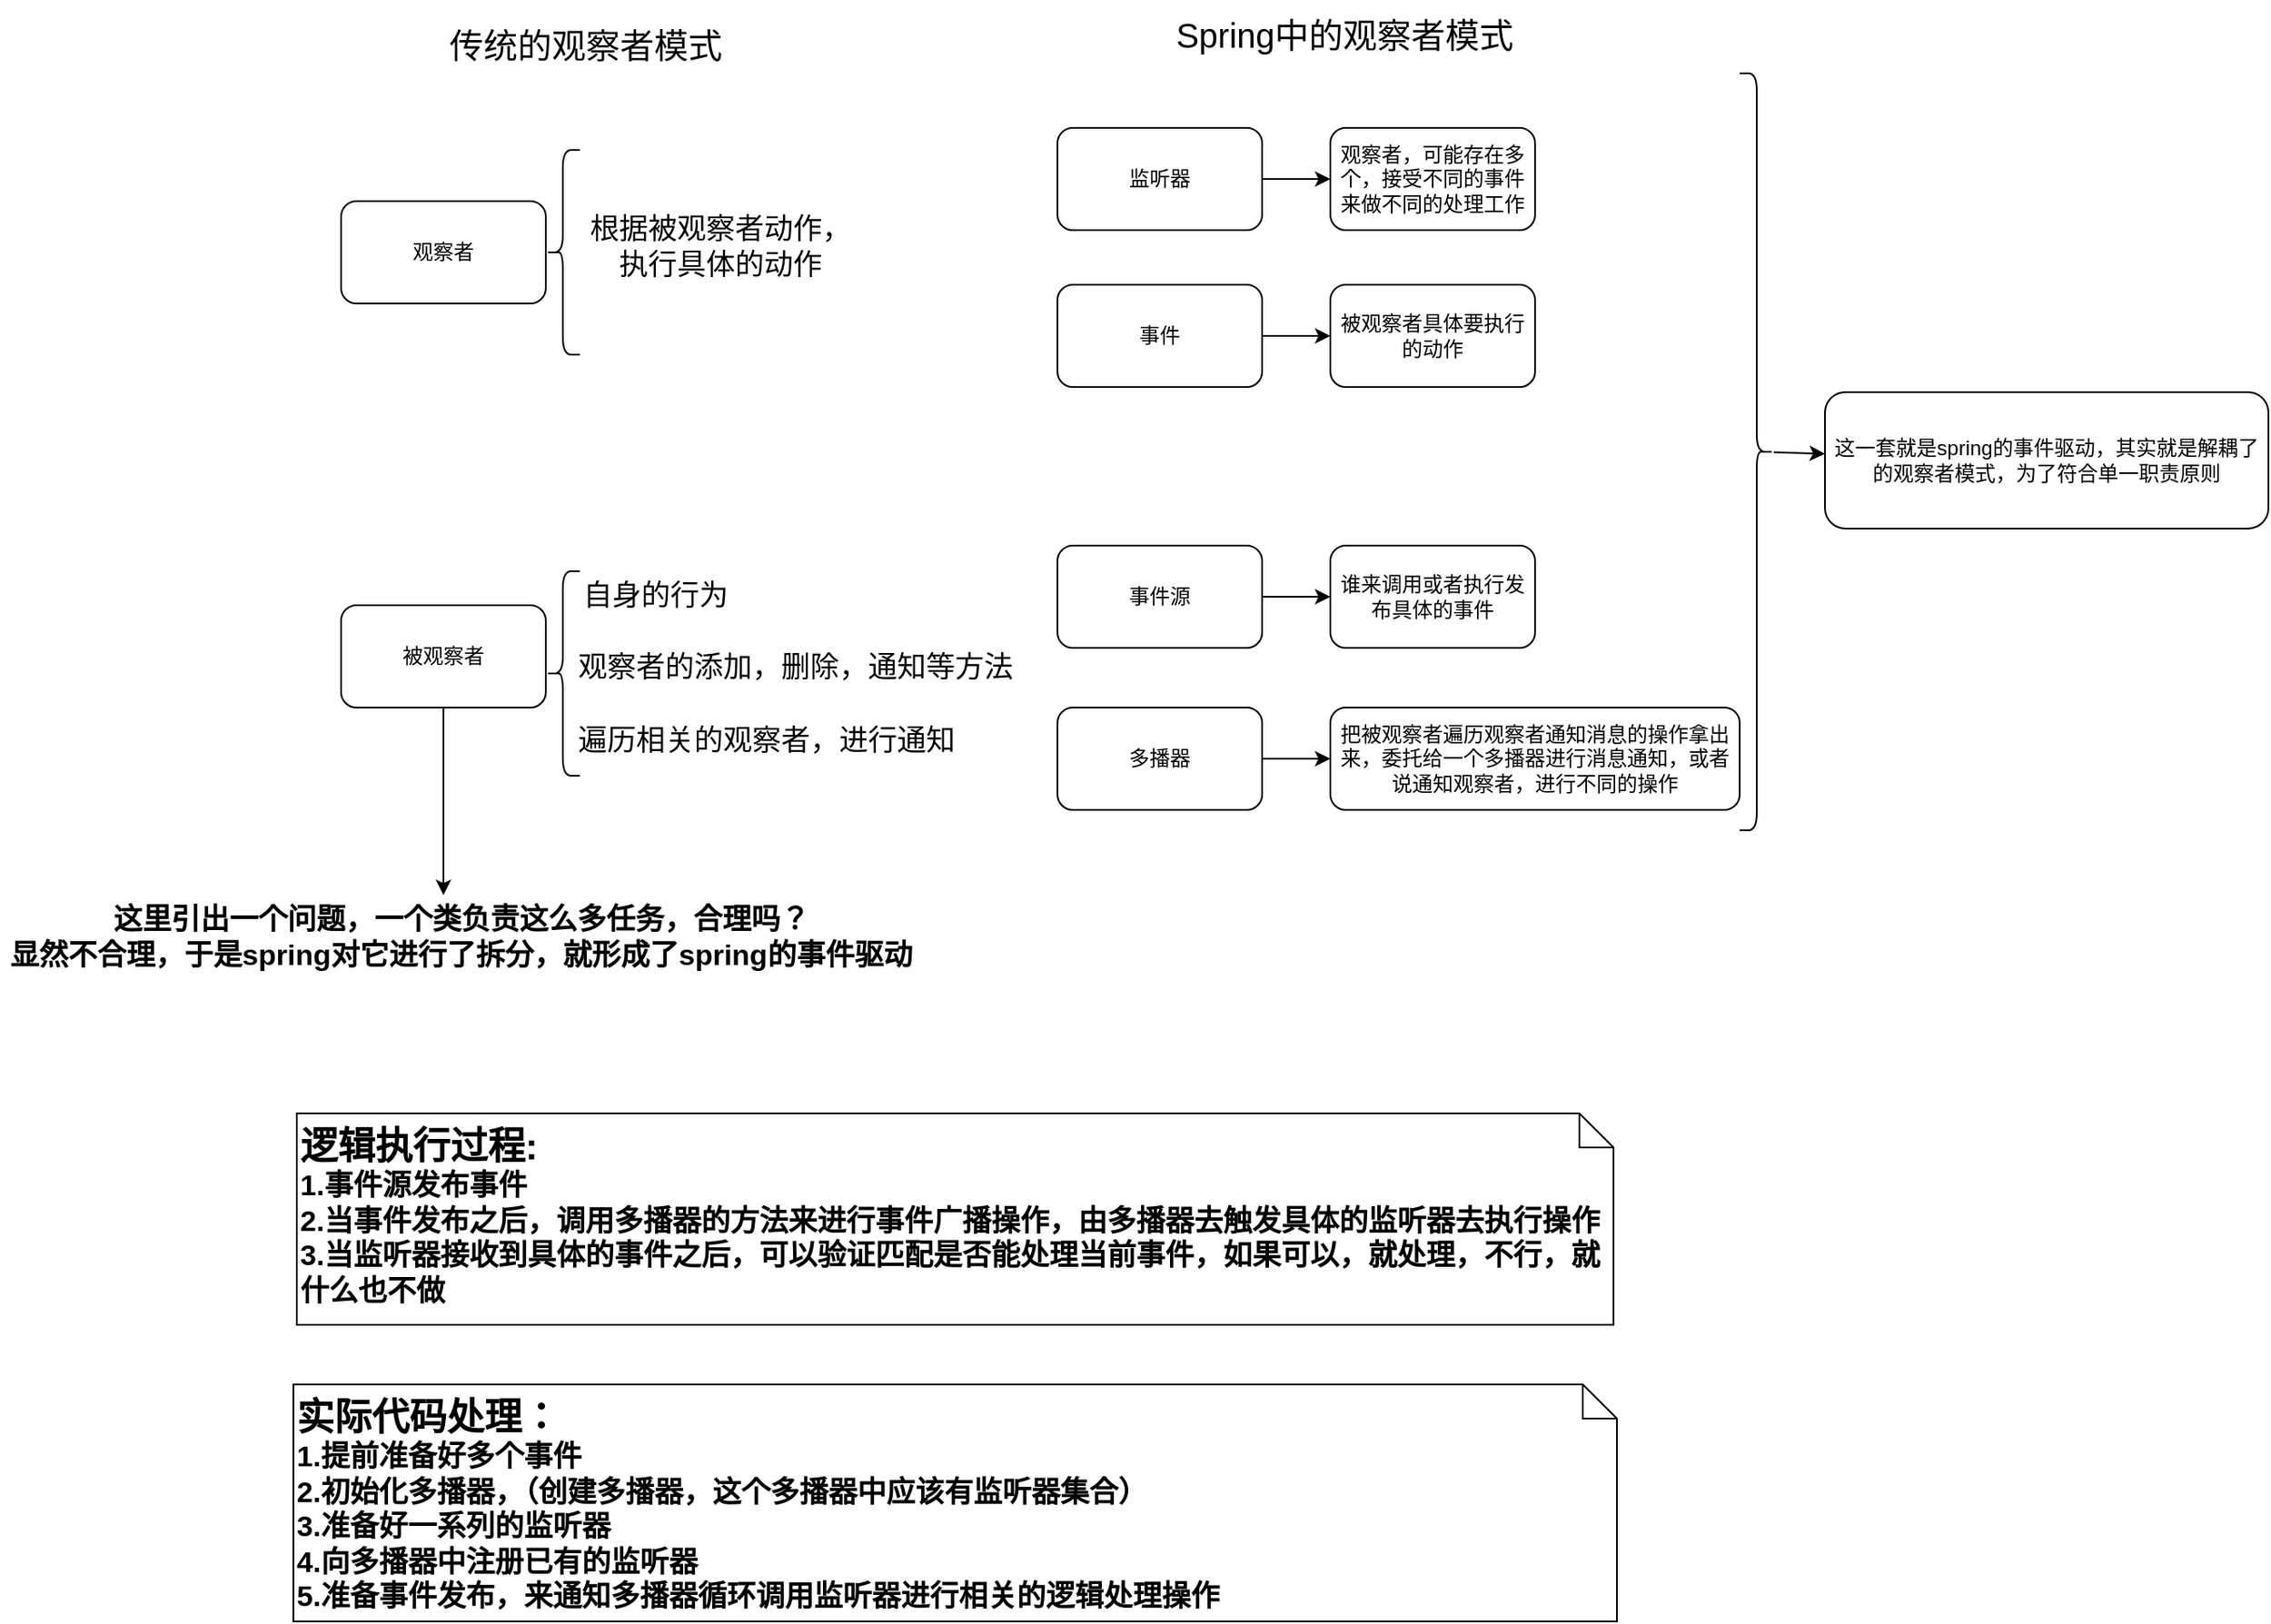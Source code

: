 <mxfile>
    <diagram id="1cif8wCF9ODK-YRLHRi3" name="Page-1">
        <mxGraphModel dx="1587" dy="603" grid="0" gridSize="10" guides="1" tooltips="1" connect="1" arrows="1" fold="1" page="1" pageScale="1" pageWidth="10000000" pageHeight="10000000" math="0" shadow="0">
            <root>
                <mxCell id="0"/>
                <mxCell id="1" parent="0"/>
                <mxCell id="31" style="edgeStyle=none;html=1;exitX=0.5;exitY=1;exitDx=0;exitDy=0;" parent="1" source="2" edge="1">
                    <mxGeometry relative="1" as="geometry">
                        <mxPoint x="689" y="792" as="targetPoint"/>
                    </mxGeometry>
                </mxCell>
                <mxCell id="2" value="被观察者" style="rounded=1;whiteSpace=wrap;html=1;" parent="1" vertex="1">
                    <mxGeometry x="629" y="622" width="120" height="60" as="geometry"/>
                </mxCell>
                <mxCell id="3" value="传统的观察者模式" style="text;html=1;strokeColor=none;fillColor=none;align=center;verticalAlign=middle;whiteSpace=wrap;rounded=0;fontSize=20;" parent="1" vertex="1">
                    <mxGeometry x="651" y="267" width="243" height="51" as="geometry"/>
                </mxCell>
                <mxCell id="4" value="观察者" style="rounded=1;whiteSpace=wrap;html=1;" parent="1" vertex="1">
                    <mxGeometry x="629" y="385" width="120" height="60" as="geometry"/>
                </mxCell>
                <mxCell id="9" style="edgeStyle=none;html=1;exitX=1;exitY=0.5;exitDx=0;exitDy=0;" parent="1" source="5" target="8" edge="1">
                    <mxGeometry relative="1" as="geometry"/>
                </mxCell>
                <mxCell id="5" value="事件" style="rounded=1;whiteSpace=wrap;html=1;" parent="1" vertex="1">
                    <mxGeometry x="1049" y="434" width="120" height="60" as="geometry"/>
                </mxCell>
                <mxCell id="6" value="Spring中的观察者模式" style="text;html=1;strokeColor=none;fillColor=none;align=center;verticalAlign=middle;whiteSpace=wrap;rounded=0;fontSize=20;" parent="1" vertex="1">
                    <mxGeometry x="1097" y="270" width="241" height="33" as="geometry"/>
                </mxCell>
                <mxCell id="11" value="" style="edgeStyle=none;html=1;" parent="1" source="7" target="10" edge="1">
                    <mxGeometry relative="1" as="geometry"/>
                </mxCell>
                <mxCell id="7" value="监听器" style="rounded=1;whiteSpace=wrap;html=1;" parent="1" vertex="1">
                    <mxGeometry x="1049" y="342" width="120" height="60" as="geometry"/>
                </mxCell>
                <mxCell id="8" value="被观察者具体要执行的动作" style="rounded=1;whiteSpace=wrap;html=1;" parent="1" vertex="1">
                    <mxGeometry x="1209" y="434" width="120" height="60" as="geometry"/>
                </mxCell>
                <mxCell id="10" value="观察者，可能存在多个，接受不同的事件来做不同的处理工作" style="whiteSpace=wrap;html=1;rounded=1;" parent="1" vertex="1">
                    <mxGeometry x="1209" y="342" width="120" height="60" as="geometry"/>
                </mxCell>
                <mxCell id="12" value="" style="edgeStyle=none;html=1;" parent="1" source="13" target="14" edge="1">
                    <mxGeometry relative="1" as="geometry"/>
                </mxCell>
                <mxCell id="13" value="多播器" style="rounded=1;whiteSpace=wrap;html=1;" parent="1" vertex="1">
                    <mxGeometry x="1049" y="682" width="120" height="60" as="geometry"/>
                </mxCell>
                <mxCell id="14" value="把被观察者遍历观察者通知消息的操作拿出来，委托给一个多播器进行消息通知，或者说通知观察者，进行不同的操作" style="whiteSpace=wrap;html=1;rounded=1;" parent="1" vertex="1">
                    <mxGeometry x="1209" y="682" width="240" height="60" as="geometry"/>
                </mxCell>
                <mxCell id="15" value="" style="edgeStyle=none;html=1;" parent="1" source="16" target="17" edge="1">
                    <mxGeometry relative="1" as="geometry"/>
                </mxCell>
                <mxCell id="16" value="事件源" style="rounded=1;whiteSpace=wrap;html=1;" parent="1" vertex="1">
                    <mxGeometry x="1049" y="587" width="120" height="60" as="geometry"/>
                </mxCell>
                <mxCell id="17" value="谁来调用或者执行发布具体的事件" style="whiteSpace=wrap;html=1;rounded=1;" parent="1" vertex="1">
                    <mxGeometry x="1209" y="587" width="120" height="60" as="geometry"/>
                </mxCell>
                <mxCell id="20" value="" style="edgeStyle=none;html=1;" parent="1" source="18" target="19" edge="1">
                    <mxGeometry relative="1" as="geometry"/>
                </mxCell>
                <mxCell id="18" value="" style="shape=curlyBracket;whiteSpace=wrap;html=1;rounded=1;flipH=1;" parent="1" vertex="1">
                    <mxGeometry x="1449" y="310" width="20" height="444" as="geometry"/>
                </mxCell>
                <mxCell id="19" value="这一套就是spring的事件驱动，其实就是解耦了的观察者模式，为了符合单一职责原则" style="rounded=1;whiteSpace=wrap;html=1;" parent="1" vertex="1">
                    <mxGeometry x="1499" y="497" width="260" height="80" as="geometry"/>
                </mxCell>
                <mxCell id="25" value="" style="shape=curlyBracket;whiteSpace=wrap;html=1;rounded=1;" parent="1" vertex="1">
                    <mxGeometry x="749" y="355" width="20" height="120" as="geometry"/>
                </mxCell>
                <mxCell id="27" value="观察者的添加，删除，通知等方法" style="text;html=1;align=center;verticalAlign=middle;resizable=0;points=[];autosize=1;strokeColor=none;fontSize=17;" parent="1" vertex="1">
                    <mxGeometry x="762" y="647" width="265" height="24" as="geometry"/>
                </mxCell>
                <mxCell id="28" value="" style="shape=curlyBracket;whiteSpace=wrap;html=1;rounded=1;" parent="1" vertex="1">
                    <mxGeometry x="749" y="602" width="20" height="120" as="geometry"/>
                </mxCell>
                <mxCell id="29" value="自身的行为" style="text;html=1;align=center;verticalAlign=middle;resizable=0;points=[];autosize=1;strokeColor=none;fontSize=17;" parent="1" vertex="1">
                    <mxGeometry x="765" y="605" width="95" height="24" as="geometry"/>
                </mxCell>
                <mxCell id="30" value="遍历相关的观察者，进行通知" style="text;html=1;align=center;verticalAlign=middle;resizable=0;points=[];autosize=1;strokeColor=none;fontSize=17;" parent="1" vertex="1">
                    <mxGeometry x="762" y="690" width="231" height="24" as="geometry"/>
                </mxCell>
                <mxCell id="32" value="这里引出一个问题，一个类负责这么多任务，合理吗？&lt;br&gt;显然不合理，于是spring对它进行了拆分，就形成了spring的事件驱动" style="text;html=1;align=center;verticalAlign=middle;resizable=0;points=[];autosize=1;strokeColor=none;fontStyle=1;fontSize=17;" parent="1" vertex="1">
                    <mxGeometry x="429" y="792" width="540" height="50" as="geometry"/>
                </mxCell>
                <mxCell id="33" value="根据被观察者动作，&lt;br&gt;执行具体的动作" style="text;html=1;align=center;verticalAlign=middle;resizable=0;points=[];autosize=1;strokeColor=none;fontSize=17;" parent="1" vertex="1">
                    <mxGeometry x="769" y="390" width="163" height="44" as="geometry"/>
                </mxCell>
                <mxCell id="35" value="&lt;span&gt;&lt;font style=&quot;font-size: 22px&quot;&gt;逻辑执行过程:&lt;/font&gt;&lt;/span&gt;&lt;br&gt;1.事件源发布事件&lt;br&gt;2.当事件发布之后，调用多播器的方法来进行事件广播操作，由多播器去触发具体的监听器去执行操作&lt;br&gt;3.当监听器接收到具体的事件之后，可以验证匹配是否能处理当前事件，如果可以，就处理，不行，就什么也不做" style="shape=note;size=20;whiteSpace=wrap;html=1;fontSize=17;align=left;verticalAlign=top;fontStyle=1" parent="1" vertex="1">
                    <mxGeometry x="603" y="920" width="772" height="124" as="geometry"/>
                </mxCell>
                <mxCell id="36" value="&lt;span&gt;&lt;font style=&quot;font-size: 22px&quot;&gt;实际代码处理：&lt;/font&gt;&lt;/span&gt;&lt;br&gt;1.提前准备好多个事件&lt;br&gt;2.初始化多播器，（创建多播器，这个多播器中应该有监听器集合）&lt;br&gt;3.准备好一系列的监听器&lt;br&gt;4.向多播器中注册已有的监听器&lt;br&gt;5.准备事件发布，来通知多播器循环调用监听器进行相关的逻辑处理操作" style="shape=note;size=20;whiteSpace=wrap;html=1;fontSize=17;verticalAlign=top;align=left;fontStyle=1" parent="1" vertex="1">
                    <mxGeometry x="601" y="1079" width="776" height="139" as="geometry"/>
                </mxCell>
            </root>
        </mxGraphModel>
    </diagram>
</mxfile>